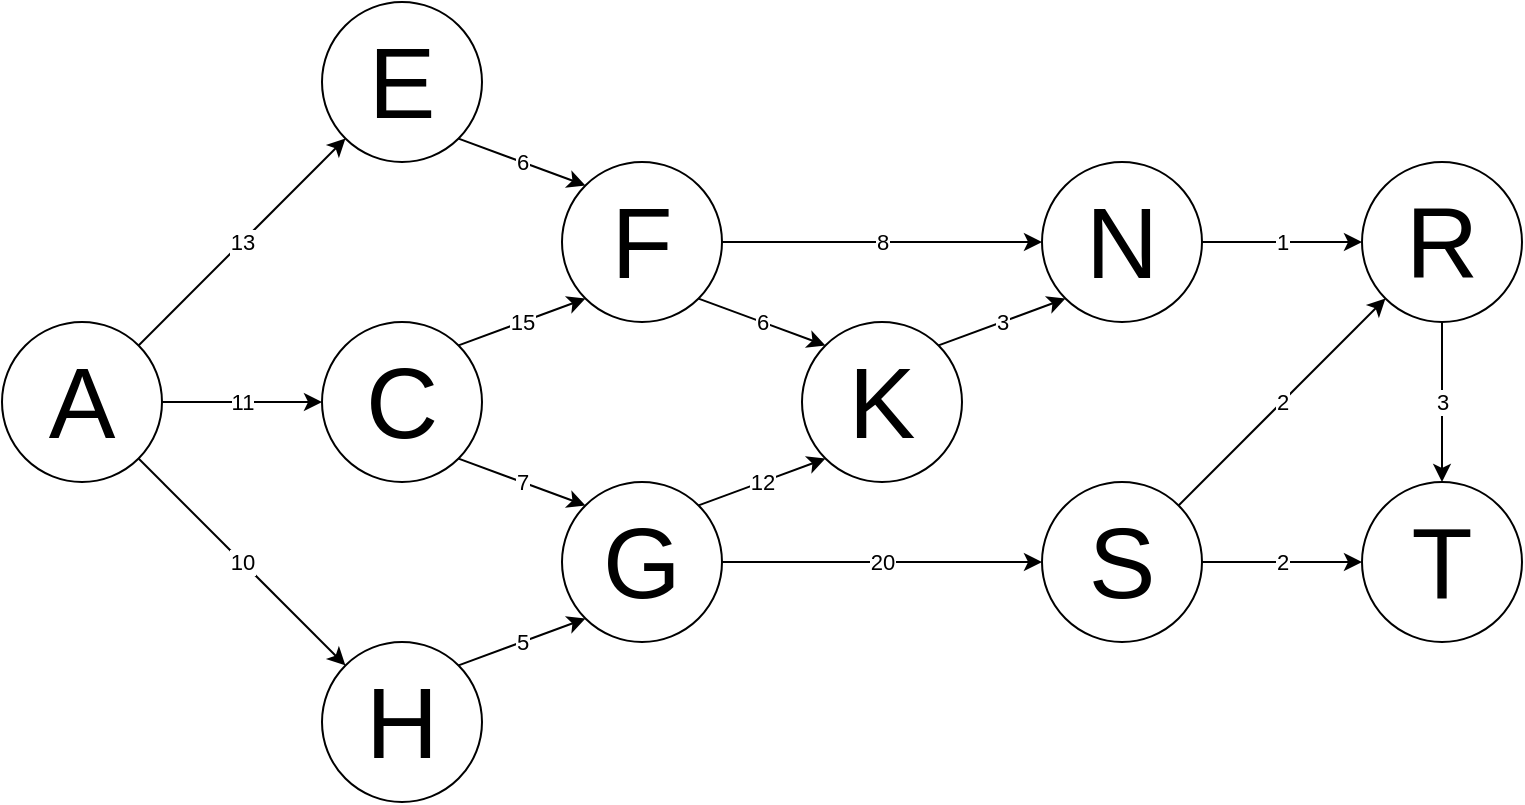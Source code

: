 <mxfile version="12.9.11" type="device"><diagram id="7ZcnxonPKMLSbimd-BQF" name="Page-1"><mxGraphModel dx="868" dy="522" grid="1" gridSize="10" guides="1" tooltips="1" connect="1" arrows="1" fold="1" page="1" pageScale="1" pageWidth="827" pageHeight="1169" math="0" shadow="0"><root><mxCell id="0"/><mxCell id="1" parent="0"/><mxCell id="fpMEu71OnekYEWJLEh5B-13" value="11" style="edgeStyle=orthogonalEdgeStyle;rounded=0;orthogonalLoop=1;jettySize=auto;html=1;entryX=0;entryY=0.5;entryDx=0;entryDy=0;" edge="1" parent="1" source="fpMEu71OnekYEWJLEh5B-1" target="fpMEu71OnekYEWJLEh5B-3"><mxGeometry relative="1" as="geometry"/></mxCell><mxCell id="fpMEu71OnekYEWJLEh5B-1" value="&lt;font style=&quot;font-size: 50px&quot;&gt;A&lt;/font&gt;" style="ellipse;whiteSpace=wrap;html=1;aspect=fixed;direction=south;" vertex="1" parent="1"><mxGeometry x="40" y="160" width="80" height="80" as="geometry"/></mxCell><mxCell id="fpMEu71OnekYEWJLEh5B-2" value="&lt;font style=&quot;font-size: 50px&quot;&gt;E&lt;/font&gt;" style="ellipse;whiteSpace=wrap;html=1;aspect=fixed;" vertex="1" parent="1"><mxGeometry x="200" width="80" height="80" as="geometry"/></mxCell><mxCell id="fpMEu71OnekYEWJLEh5B-3" value="&lt;font style=&quot;font-size: 50px&quot;&gt;C&lt;/font&gt;" style="ellipse;whiteSpace=wrap;html=1;aspect=fixed;" vertex="1" parent="1"><mxGeometry x="200" y="160" width="80" height="80" as="geometry"/></mxCell><mxCell id="fpMEu71OnekYEWJLEh5B-4" value="&lt;font style=&quot;font-size: 50px&quot;&gt;H&lt;/font&gt;" style="ellipse;whiteSpace=wrap;html=1;aspect=fixed;" vertex="1" parent="1"><mxGeometry x="200" y="320" width="80" height="80" as="geometry"/></mxCell><mxCell id="fpMEu71OnekYEWJLEh5B-22" value="8" style="edgeStyle=orthogonalEdgeStyle;rounded=0;orthogonalLoop=1;jettySize=auto;html=1;entryX=0;entryY=0.5;entryDx=0;entryDy=0;" edge="1" parent="1" source="fpMEu71OnekYEWJLEh5B-5" target="fpMEu71OnekYEWJLEh5B-8"><mxGeometry relative="1" as="geometry"/></mxCell><mxCell id="fpMEu71OnekYEWJLEh5B-5" value="&lt;font style=&quot;font-size: 50px&quot;&gt;F&lt;/font&gt;" style="ellipse;whiteSpace=wrap;html=1;aspect=fixed;" vertex="1" parent="1"><mxGeometry x="320" y="80" width="80" height="80" as="geometry"/></mxCell><mxCell id="fpMEu71OnekYEWJLEh5B-24" value="20" style="edgeStyle=orthogonalEdgeStyle;rounded=0;orthogonalLoop=1;jettySize=auto;html=1;entryX=0;entryY=0.5;entryDx=0;entryDy=0;" edge="1" parent="1" source="fpMEu71OnekYEWJLEh5B-6" target="fpMEu71OnekYEWJLEh5B-9"><mxGeometry relative="1" as="geometry"/></mxCell><mxCell id="fpMEu71OnekYEWJLEh5B-6" value="&lt;font style=&quot;font-size: 50px&quot;&gt;G&lt;/font&gt;" style="ellipse;whiteSpace=wrap;html=1;aspect=fixed;" vertex="1" parent="1"><mxGeometry x="320" y="240" width="80" height="80" as="geometry"/></mxCell><mxCell id="fpMEu71OnekYEWJLEh5B-7" value="&lt;span style=&quot;font-size: 50px&quot;&gt;K&lt;/span&gt;" style="ellipse;whiteSpace=wrap;html=1;aspect=fixed;" vertex="1" parent="1"><mxGeometry x="440" y="160" width="80" height="80" as="geometry"/></mxCell><mxCell id="fpMEu71OnekYEWJLEh5B-25" value="1" style="edgeStyle=orthogonalEdgeStyle;rounded=0;orthogonalLoop=1;jettySize=auto;html=1;entryX=0;entryY=0.5;entryDx=0;entryDy=0;" edge="1" parent="1" source="fpMEu71OnekYEWJLEh5B-8" target="fpMEu71OnekYEWJLEh5B-10"><mxGeometry relative="1" as="geometry"/></mxCell><mxCell id="fpMEu71OnekYEWJLEh5B-8" value="&lt;font style=&quot;font-size: 50px&quot;&gt;N&lt;/font&gt;" style="ellipse;whiteSpace=wrap;html=1;aspect=fixed;" vertex="1" parent="1"><mxGeometry x="560" y="80" width="80" height="80" as="geometry"/></mxCell><mxCell id="fpMEu71OnekYEWJLEh5B-26" value="2" style="edgeStyle=orthogonalEdgeStyle;rounded=0;orthogonalLoop=1;jettySize=auto;html=1;entryX=0;entryY=0.5;entryDx=0;entryDy=0;" edge="1" parent="1" source="fpMEu71OnekYEWJLEh5B-9" target="fpMEu71OnekYEWJLEh5B-11"><mxGeometry relative="1" as="geometry"/></mxCell><mxCell id="fpMEu71OnekYEWJLEh5B-9" value="&lt;font style=&quot;font-size: 50px&quot;&gt;S&lt;/font&gt;" style="ellipse;whiteSpace=wrap;html=1;aspect=fixed;" vertex="1" parent="1"><mxGeometry x="560" y="240" width="80" height="80" as="geometry"/></mxCell><mxCell id="fpMEu71OnekYEWJLEh5B-27" value="3" style="edgeStyle=orthogonalEdgeStyle;rounded=0;orthogonalLoop=1;jettySize=auto;html=1;entryX=0.5;entryY=0;entryDx=0;entryDy=0;" edge="1" parent="1" source="fpMEu71OnekYEWJLEh5B-10" target="fpMEu71OnekYEWJLEh5B-11"><mxGeometry relative="1" as="geometry"/></mxCell><mxCell id="fpMEu71OnekYEWJLEh5B-10" value="&lt;font style=&quot;font-size: 50px&quot;&gt;R&lt;/font&gt;" style="ellipse;whiteSpace=wrap;html=1;aspect=fixed;" vertex="1" parent="1"><mxGeometry x="720" y="80" width="80" height="80" as="geometry"/></mxCell><mxCell id="fpMEu71OnekYEWJLEh5B-11" value="&lt;font style=&quot;font-size: 50px&quot;&gt;T&lt;/font&gt;" style="ellipse;whiteSpace=wrap;html=1;aspect=fixed;" vertex="1" parent="1"><mxGeometry x="720" y="240" width="80" height="80" as="geometry"/></mxCell><mxCell id="fpMEu71OnekYEWJLEh5B-14" value="13" style="endArrow=classic;html=1;exitX=0;exitY=0;exitDx=0;exitDy=0;entryX=0;entryY=1;entryDx=0;entryDy=0;" edge="1" parent="1" source="fpMEu71OnekYEWJLEh5B-1" target="fpMEu71OnekYEWJLEh5B-2"><mxGeometry width="50" height="50" relative="1" as="geometry"><mxPoint x="120" y="160" as="sourcePoint"/><mxPoint x="170" y="110" as="targetPoint"/></mxGeometry></mxCell><mxCell id="fpMEu71OnekYEWJLEh5B-15" value="10" style="endArrow=classic;html=1;exitX=1;exitY=0;exitDx=0;exitDy=0;entryX=0;entryY=0;entryDx=0;entryDy=0;" edge="1" parent="1" source="fpMEu71OnekYEWJLEh5B-1" target="fpMEu71OnekYEWJLEh5B-4"><mxGeometry width="50" height="50" relative="1" as="geometry"><mxPoint x="170" y="330" as="sourcePoint"/><mxPoint x="220" y="280" as="targetPoint"/></mxGeometry></mxCell><mxCell id="fpMEu71OnekYEWJLEh5B-16" value="6" style="endArrow=classic;html=1;exitX=1;exitY=1;exitDx=0;exitDy=0;entryX=0;entryY=0;entryDx=0;entryDy=0;" edge="1" parent="1" source="fpMEu71OnekYEWJLEh5B-2" target="fpMEu71OnekYEWJLEh5B-5"><mxGeometry width="50" height="50" relative="1" as="geometry"><mxPoint x="260" y="160" as="sourcePoint"/><mxPoint x="310" y="110" as="targetPoint"/></mxGeometry></mxCell><mxCell id="fpMEu71OnekYEWJLEh5B-17" value="15" style="endArrow=classic;html=1;entryX=0;entryY=1;entryDx=0;entryDy=0;exitX=1;exitY=0;exitDx=0;exitDy=0;" edge="1" parent="1" source="fpMEu71OnekYEWJLEh5B-3" target="fpMEu71OnekYEWJLEh5B-5"><mxGeometry width="50" height="50" relative="1" as="geometry"><mxPoint x="240" y="150" as="sourcePoint"/><mxPoint x="290" y="100" as="targetPoint"/></mxGeometry></mxCell><mxCell id="fpMEu71OnekYEWJLEh5B-18" value="7" style="endArrow=classic;html=1;exitX=1;exitY=1;exitDx=0;exitDy=0;entryX=0;entryY=0;entryDx=0;entryDy=0;" edge="1" parent="1" source="fpMEu71OnekYEWJLEh5B-3" target="fpMEu71OnekYEWJLEh5B-6"><mxGeometry width="50" height="50" relative="1" as="geometry"><mxPoint x="350" y="240" as="sourcePoint"/><mxPoint x="400" y="190" as="targetPoint"/></mxGeometry></mxCell><mxCell id="fpMEu71OnekYEWJLEh5B-19" value="5" style="endArrow=classic;html=1;exitX=1;exitY=0;exitDx=0;exitDy=0;entryX=0;entryY=1;entryDx=0;entryDy=0;" edge="1" parent="1" source="fpMEu71OnekYEWJLEh5B-4" target="fpMEu71OnekYEWJLEh5B-6"><mxGeometry width="50" height="50" relative="1" as="geometry"><mxPoint x="240" y="290" as="sourcePoint"/><mxPoint x="290" y="240" as="targetPoint"/></mxGeometry></mxCell><mxCell id="fpMEu71OnekYEWJLEh5B-20" value="6" style="endArrow=classic;html=1;exitX=1;exitY=1;exitDx=0;exitDy=0;entryX=0;entryY=0;entryDx=0;entryDy=0;" edge="1" parent="1" source="fpMEu71OnekYEWJLEh5B-5" target="fpMEu71OnekYEWJLEh5B-7"><mxGeometry width="50" height="50" relative="1" as="geometry"><mxPoint x="440" y="150" as="sourcePoint"/><mxPoint x="490" y="100" as="targetPoint"/></mxGeometry></mxCell><mxCell id="fpMEu71OnekYEWJLEh5B-21" value="12" style="endArrow=classic;html=1;exitX=1;exitY=0;exitDx=0;exitDy=0;entryX=0;entryY=1;entryDx=0;entryDy=0;" edge="1" parent="1" source="fpMEu71OnekYEWJLEh5B-6" target="fpMEu71OnekYEWJLEh5B-7"><mxGeometry width="50" height="50" relative="1" as="geometry"><mxPoint x="360" y="230" as="sourcePoint"/><mxPoint x="410" y="180" as="targetPoint"/></mxGeometry></mxCell><mxCell id="fpMEu71OnekYEWJLEh5B-23" value="3" style="endArrow=classic;html=1;exitX=1;exitY=0;exitDx=0;exitDy=0;entryX=0;entryY=1;entryDx=0;entryDy=0;" edge="1" parent="1" source="fpMEu71OnekYEWJLEh5B-7" target="fpMEu71OnekYEWJLEh5B-8"><mxGeometry width="50" height="50" relative="1" as="geometry"><mxPoint x="560.004" y="159.996" as="sourcePoint"/><mxPoint x="623.436" y="136.564" as="targetPoint"/></mxGeometry></mxCell><mxCell id="fpMEu71OnekYEWJLEh5B-28" value="2" style="endArrow=classic;html=1;exitX=1;exitY=0;exitDx=0;exitDy=0;entryX=0;entryY=1;entryDx=0;entryDy=0;" edge="1" parent="1" source="fpMEu71OnekYEWJLEh5B-9" target="fpMEu71OnekYEWJLEh5B-10"><mxGeometry width="50" height="50" relative="1" as="geometry"><mxPoint x="650" y="230" as="sourcePoint"/><mxPoint x="700" y="180" as="targetPoint"/></mxGeometry></mxCell></root></mxGraphModel></diagram></mxfile>